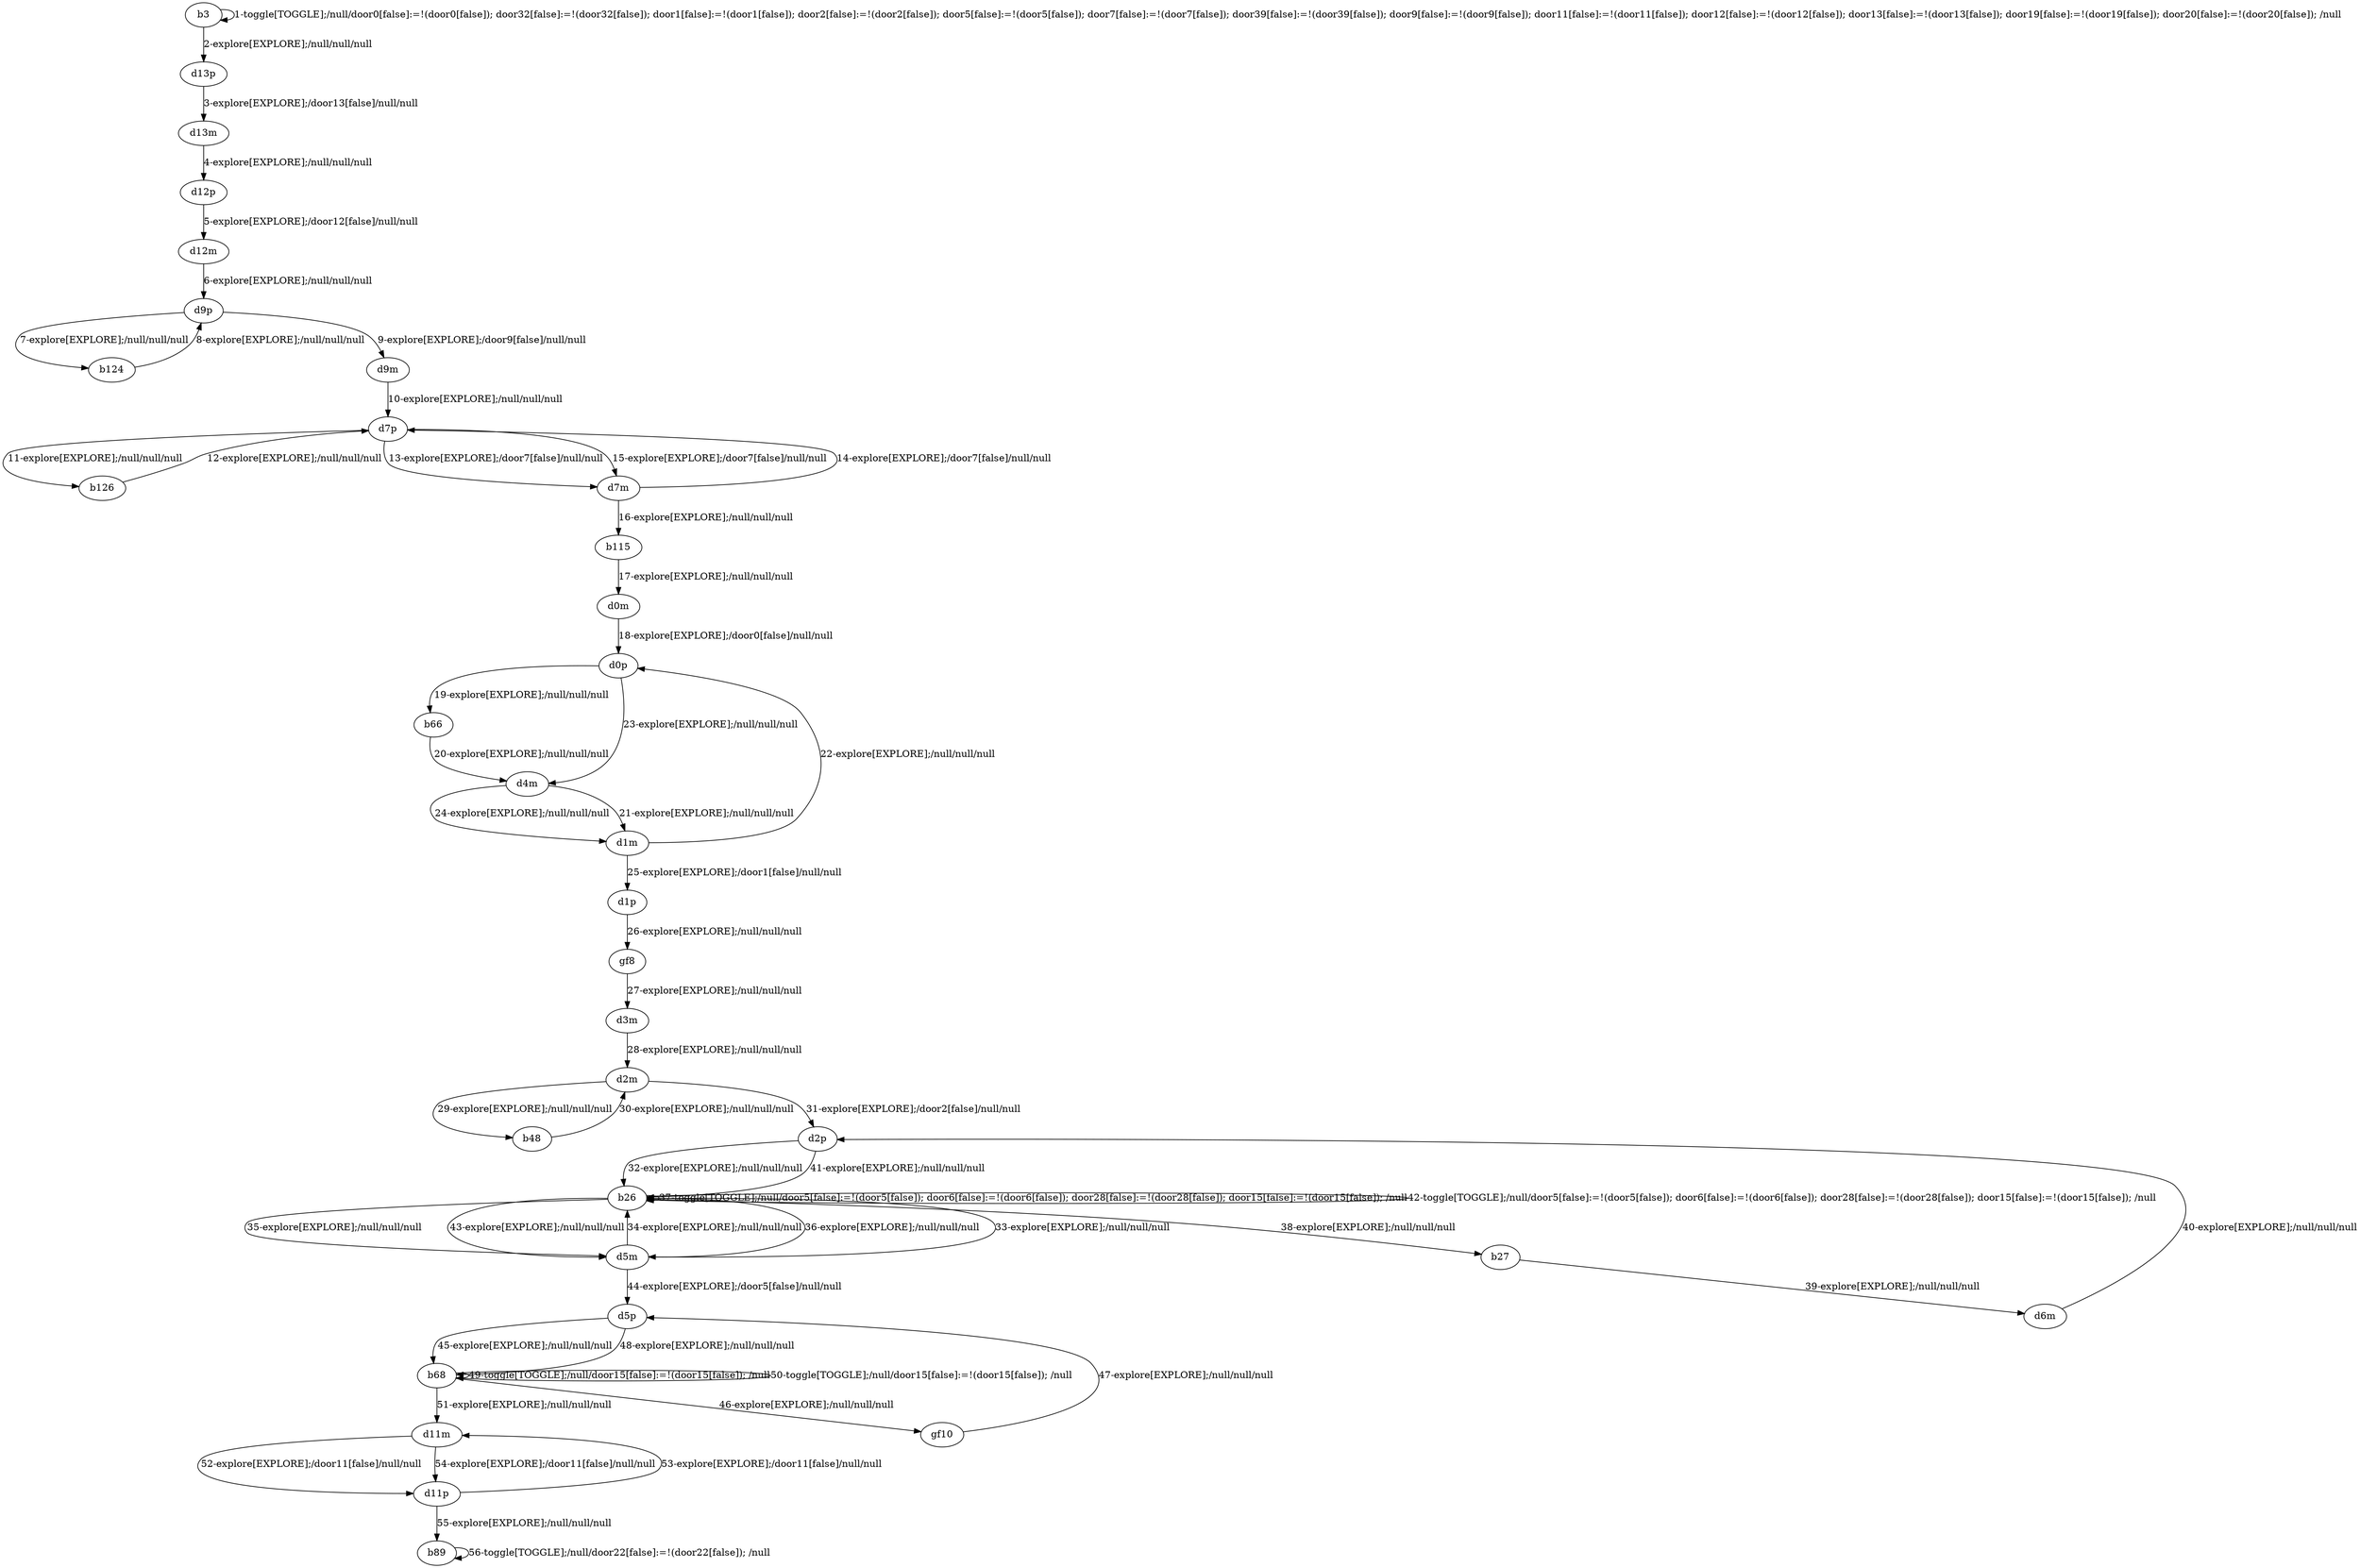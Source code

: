 # Total number of goals covered by this test: 1
# b89 --> b89

digraph g {
"b3" -> "b3" [label = "1-toggle[TOGGLE];/null/door0[false]:=!(door0[false]); door32[false]:=!(door32[false]); door1[false]:=!(door1[false]); door2[false]:=!(door2[false]); door5[false]:=!(door5[false]); door7[false]:=!(door7[false]); door39[false]:=!(door39[false]); door9[false]:=!(door9[false]); door11[false]:=!(door11[false]); door12[false]:=!(door12[false]); door13[false]:=!(door13[false]); door19[false]:=!(door19[false]); door20[false]:=!(door20[false]); /null"];
"b3" -> "d13p" [label = "2-explore[EXPLORE];/null/null/null"];
"d13p" -> "d13m" [label = "3-explore[EXPLORE];/door13[false]/null/null"];
"d13m" -> "d12p" [label = "4-explore[EXPLORE];/null/null/null"];
"d12p" -> "d12m" [label = "5-explore[EXPLORE];/door12[false]/null/null"];
"d12m" -> "d9p" [label = "6-explore[EXPLORE];/null/null/null"];
"d9p" -> "b124" [label = "7-explore[EXPLORE];/null/null/null"];
"b124" -> "d9p" [label = "8-explore[EXPLORE];/null/null/null"];
"d9p" -> "d9m" [label = "9-explore[EXPLORE];/door9[false]/null/null"];
"d9m" -> "d7p" [label = "10-explore[EXPLORE];/null/null/null"];
"d7p" -> "b126" [label = "11-explore[EXPLORE];/null/null/null"];
"b126" -> "d7p" [label = "12-explore[EXPLORE];/null/null/null"];
"d7p" -> "d7m" [label = "13-explore[EXPLORE];/door7[false]/null/null"];
"d7m" -> "d7p" [label = "14-explore[EXPLORE];/door7[false]/null/null"];
"d7p" -> "d7m" [label = "15-explore[EXPLORE];/door7[false]/null/null"];
"d7m" -> "b115" [label = "16-explore[EXPLORE];/null/null/null"];
"b115" -> "d0m" [label = "17-explore[EXPLORE];/null/null/null"];
"d0m" -> "d0p" [label = "18-explore[EXPLORE];/door0[false]/null/null"];
"d0p" -> "b66" [label = "19-explore[EXPLORE];/null/null/null"];
"b66" -> "d4m" [label = "20-explore[EXPLORE];/null/null/null"];
"d4m" -> "d1m" [label = "21-explore[EXPLORE];/null/null/null"];
"d1m" -> "d0p" [label = "22-explore[EXPLORE];/null/null/null"];
"d0p" -> "d4m" [label = "23-explore[EXPLORE];/null/null/null"];
"d4m" -> "d1m" [label = "24-explore[EXPLORE];/null/null/null"];
"d1m" -> "d1p" [label = "25-explore[EXPLORE];/door1[false]/null/null"];
"d1p" -> "gf8" [label = "26-explore[EXPLORE];/null/null/null"];
"gf8" -> "d3m" [label = "27-explore[EXPLORE];/null/null/null"];
"d3m" -> "d2m" [label = "28-explore[EXPLORE];/null/null/null"];
"d2m" -> "b48" [label = "29-explore[EXPLORE];/null/null/null"];
"b48" -> "d2m" [label = "30-explore[EXPLORE];/null/null/null"];
"d2m" -> "d2p" [label = "31-explore[EXPLORE];/door2[false]/null/null"];
"d2p" -> "b26" [label = "32-explore[EXPLORE];/null/null/null"];
"b26" -> "d5m" [label = "33-explore[EXPLORE];/null/null/null"];
"d5m" -> "b26" [label = "34-explore[EXPLORE];/null/null/null"];
"b26" -> "d5m" [label = "35-explore[EXPLORE];/null/null/null"];
"d5m" -> "b26" [label = "36-explore[EXPLORE];/null/null/null"];
"b26" -> "b26" [label = "37-toggle[TOGGLE];/null/door5[false]:=!(door5[false]); door6[false]:=!(door6[false]); door28[false]:=!(door28[false]); door15[false]:=!(door15[false]); /null"];
"b26" -> "b27" [label = "38-explore[EXPLORE];/null/null/null"];
"b27" -> "d6m" [label = "39-explore[EXPLORE];/null/null/null"];
"d6m" -> "d2p" [label = "40-explore[EXPLORE];/null/null/null"];
"d2p" -> "b26" [label = "41-explore[EXPLORE];/null/null/null"];
"b26" -> "b26" [label = "42-toggle[TOGGLE];/null/door5[false]:=!(door5[false]); door6[false]:=!(door6[false]); door28[false]:=!(door28[false]); door15[false]:=!(door15[false]); /null"];
"b26" -> "d5m" [label = "43-explore[EXPLORE];/null/null/null"];
"d5m" -> "d5p" [label = "44-explore[EXPLORE];/door5[false]/null/null"];
"d5p" -> "b68" [label = "45-explore[EXPLORE];/null/null/null"];
"b68" -> "gf10" [label = "46-explore[EXPLORE];/null/null/null"];
"gf10" -> "d5p" [label = "47-explore[EXPLORE];/null/null/null"];
"d5p" -> "b68" [label = "48-explore[EXPLORE];/null/null/null"];
"b68" -> "b68" [label = "49-toggle[TOGGLE];/null/door15[false]:=!(door15[false]); /null"];
"b68" -> "b68" [label = "50-toggle[TOGGLE];/null/door15[false]:=!(door15[false]); /null"];
"b68" -> "d11m" [label = "51-explore[EXPLORE];/null/null/null"];
"d11m" -> "d11p" [label = "52-explore[EXPLORE];/door11[false]/null/null"];
"d11p" -> "d11m" [label = "53-explore[EXPLORE];/door11[false]/null/null"];
"d11m" -> "d11p" [label = "54-explore[EXPLORE];/door11[false]/null/null"];
"d11p" -> "b89" [label = "55-explore[EXPLORE];/null/null/null"];
"b89" -> "b89" [label = "56-toggle[TOGGLE];/null/door22[false]:=!(door22[false]); /null"];
}